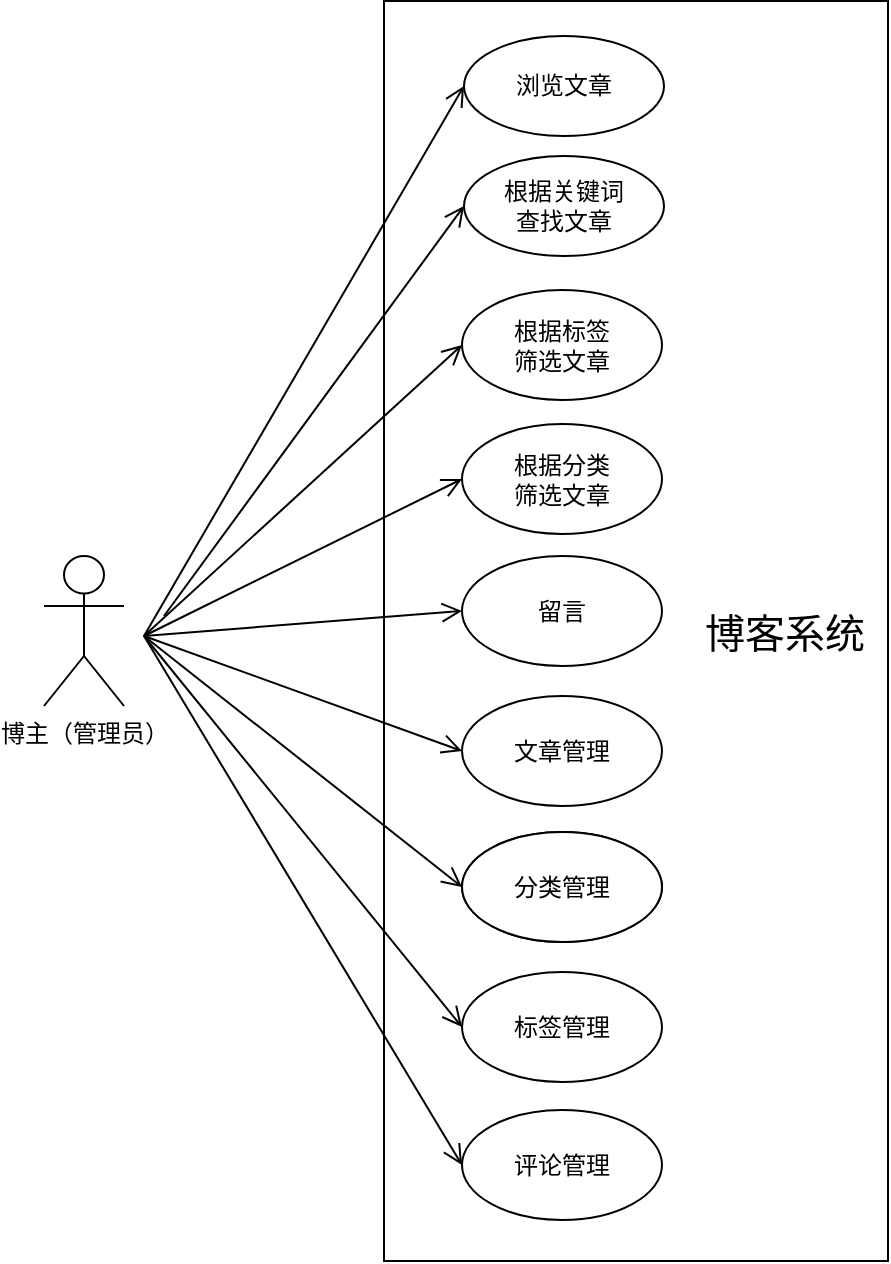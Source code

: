 <mxfile version="18.0.8" type="github">
  <diagram id="MJiEWdaM9q69lFCVjVce" name="第 1 页">
    <mxGraphModel dx="1422" dy="761" grid="1" gridSize="10" guides="1" tooltips="1" connect="1" arrows="1" fold="1" page="1" pageScale="1" pageWidth="827" pageHeight="1169" math="0" shadow="0">
      <root>
        <mxCell id="0" />
        <mxCell id="1" parent="0" />
        <mxCell id="-FMngl89LTpoJyh2Ao9U-2" value="浏览文章" style="ellipse;whiteSpace=wrap;html=1;" vertex="1" parent="1">
          <mxGeometry x="360" y="90" width="100" height="50" as="geometry" />
        </mxCell>
        <mxCell id="-FMngl89LTpoJyh2Ao9U-3" value="根据关键词&lt;br&gt;查找文章" style="ellipse;whiteSpace=wrap;html=1;" vertex="1" parent="1">
          <mxGeometry x="360" y="170" width="100" height="50" as="geometry" />
        </mxCell>
        <mxCell id="-FMngl89LTpoJyh2Ao9U-4" value="根据分类&lt;br&gt;筛选文章&lt;span style=&quot;color: rgba(0, 0, 0, 0); font-family: monospace; font-size: 0px; text-align: start;&quot;&gt;%3CmxGraphModel%3E%3Croot%3E%3CmxCell%20id%3D%220%22%2F%3E%3CmxCell%20id%3D%221%22%20parent%3D%220%22%2F%3E%3CmxCell%20id%3D%222%22%20value%3D%22%E6%B5%8F%E8%A7%88%E6%96%87%E7%AB%A0%22%20style%3D%22ellipse%3BwhiteSpace%3Dwrap%3Bhtml%3D1%3B%22%20vertex%3D%221%22%20parent%3D%221%22%3E%3CmxGeometry%20x%3D%22360%22%20y%3D%22410%22%20width%3D%2290%22%20height%3D%2240%22%20as%3D%22geometry%22%2F%3E%3C%2FmxCell%3E%3C%2Froot%3E%3C%2FmxGraphModel%3E&lt;/span&gt;&lt;span style=&quot;color: rgba(0, 0, 0, 0); font-family: monospace; font-size: 0px; text-align: start;&quot;&gt;%3CmxGraphModel%3E%3Croot%3E%3CmxCell%20id%3D%220%22%2F%3E%3CmxCell%20id%3D%221%22%20parent%3D%220%22%2F%3E%3CmxCell%20id%3D%222%22%20value%3D%22%E6%B5%8F%E8%A7%88%E6%96%87%E7%AB%A0%22%20style%3D%22ellipse%3BwhiteSpace%3Dwrap%3Bhtml%3D1%3B%22%20vertex%3D%221%22%20parent%3D%221%22%3E%3CmxGeometry%20x%3D%22360%22%20y%3D%22410%22%20width%3D%2290%22%20height%3D%2240%22%20as%3D%22geometry%22%2F%3E%3C%2FmxCell%3E%3C%2Froot%3E%3C%2FmxGraphModel%3E&lt;/span&gt;" style="ellipse;whiteSpace=wrap;html=1;" vertex="1" parent="1">
          <mxGeometry x="360" y="340" width="100" height="55" as="geometry" />
        </mxCell>
        <mxCell id="-FMngl89LTpoJyh2Ao9U-5" value="根据标签&lt;br&gt;筛选文章&lt;span style=&quot;color: rgba(0, 0, 0, 0); font-family: monospace; font-size: 0px; text-align: start;&quot;&gt;%3CmxGraphModel%3E%3Croot%3E%3CmxCell%20id%3D%220%22%2F%3E%3CmxCell%20id%3D%221%22%20parent%3D%220%22%2F%3E%3CmxCell%20id%3D%222%22%20value%3D%22%E6%B5%8F%E8%A7%88%E6%96%87%E7%AB%A0%22%20style%3D%22ellipse%3BwhiteSpace%3Dwrap%3Bhtml%3D1%3B%22%20vertex%3D%221%22%20parent%3D%221%22%3E%3CmxGeometry%20x%3D%22360%22%20y%3D%22410%22%20width%3D%2290%22%20height%3D%2240%22%20as%3D%22geometry%22%2F%3E%3C%2FmxCell%3E%3C%2Froot%3E%3C%2FmxGraphModel%3E&lt;/span&gt;&lt;span style=&quot;color: rgba(0, 0, 0, 0); font-family: monospace; font-size: 0px; text-align: start;&quot;&gt;%3CmxGraphModel%3E%3Croot%3E%3CmxCell%20id%3D%220%22%2F%3E%3CmxCell%20id%3D%221%22%20parent%3D%220%22%2F%3E%3CmxCell%20id%3D%222%22%20value%3D%22%E6%B5%8F%E8%A7%88%E6%96%87%E7%AB%A0%22%20style%3D%22ellipse%3BwhiteSpace%3Dwrap%3Bhtml%3D1%3B%22%20vertex%3D%221%22%20parent%3D%221%22%3E%3CmxGeometry%20x%3D%22360%22%20y%3D%22410%22%20width%3D%2290%22%20height%3D%2240%22%20as%3D%22geometry%22%2F%3E%3C%2FmxCell%3E%3C%2Froot%3E%3C%2FmxGraphModel%3E&lt;/span&gt;" style="ellipse;whiteSpace=wrap;html=1;" vertex="1" parent="1">
          <mxGeometry x="360" y="251" width="100" height="55" as="geometry" />
        </mxCell>
        <mxCell id="-FMngl89LTpoJyh2Ao9U-6" value="留言" style="ellipse;whiteSpace=wrap;html=1;" vertex="1" parent="1">
          <mxGeometry x="360" y="428" width="100" height="55" as="geometry" />
        </mxCell>
        <mxCell id="-FMngl89LTpoJyh2Ao9U-7" value="&lt;span style=&quot;font-weight: normal;&quot;&gt;&lt;font style=&quot;font-size: 20px;&quot;&gt;博客系统&lt;/font&gt;&lt;/span&gt;" style="text;strokeColor=none;fillColor=none;html=1;fontSize=24;fontStyle=1;verticalAlign=middle;align=center;" vertex="1" parent="1">
          <mxGeometry x="470" y="255" width="100" height="40" as="geometry" />
        </mxCell>
        <object label="博主（管理员）" id="-FMngl89LTpoJyh2Ao9U-13">
          <mxCell style="shape=umlActor;verticalLabelPosition=bottom;verticalAlign=top;html=1;" vertex="1" parent="1">
            <mxGeometry x="150" y="350" width="40" height="75" as="geometry" />
          </mxCell>
        </object>
        <mxCell id="-FMngl89LTpoJyh2Ao9U-14" value="" style="html=1;" vertex="1" parent="1">
          <mxGeometry x="320" y="72.5" width="252" height="630" as="geometry" />
        </mxCell>
        <mxCell id="-FMngl89LTpoJyh2Ao9U-15" value="浏览文章" style="ellipse;whiteSpace=wrap;html=1;" vertex="1" parent="1">
          <mxGeometry x="360" y="90" width="100" height="50" as="geometry" />
        </mxCell>
        <mxCell id="-FMngl89LTpoJyh2Ao9U-16" value="根据关键词&lt;br&gt;查找文章" style="ellipse;whiteSpace=wrap;html=1;" vertex="1" parent="1">
          <mxGeometry x="360" y="150" width="100" height="50" as="geometry" />
        </mxCell>
        <mxCell id="-FMngl89LTpoJyh2Ao9U-17" value="根据分类&lt;br&gt;筛选文章&lt;span style=&quot;color: rgba(0, 0, 0, 0); font-family: monospace; font-size: 0px; text-align: start;&quot;&gt;%3CmxGraphModel%3E%3Croot%3E%3CmxCell%20id%3D%220%22%2F%3E%3CmxCell%20id%3D%221%22%20parent%3D%220%22%2F%3E%3CmxCell%20id%3D%222%22%20value%3D%22%E6%B5%8F%E8%A7%88%E6%96%87%E7%AB%A0%22%20style%3D%22ellipse%3BwhiteSpace%3Dwrap%3Bhtml%3D1%3B%22%20vertex%3D%221%22%20parent%3D%221%22%3E%3CmxGeometry%20x%3D%22360%22%20y%3D%22410%22%20width%3D%2290%22%20height%3D%2240%22%20as%3D%22geometry%22%2F%3E%3C%2FmxCell%3E%3C%2Froot%3E%3C%2FmxGraphModel%3E&lt;/span&gt;&lt;span style=&quot;color: rgba(0, 0, 0, 0); font-family: monospace; font-size: 0px; text-align: start;&quot;&gt;%3CmxGraphModel%3E%3Croot%3E%3CmxCell%20id%3D%220%22%2F%3E%3CmxCell%20id%3D%221%22%20parent%3D%220%22%2F%3E%3CmxCell%20id%3D%222%22%20value%3D%22%E6%B5%8F%E8%A7%88%E6%96%87%E7%AB%A0%22%20style%3D%22ellipse%3BwhiteSpace%3Dwrap%3Bhtml%3D1%3B%22%20vertex%3D%221%22%20parent%3D%221%22%3E%3CmxGeometry%20x%3D%22360%22%20y%3D%22410%22%20width%3D%2290%22%20height%3D%2240%22%20as%3D%22geometry%22%2F%3E%3C%2FmxCell%3E%3C%2Froot%3E%3C%2FmxGraphModel%3E&lt;/span&gt;" style="ellipse;whiteSpace=wrap;html=1;" vertex="1" parent="1">
          <mxGeometry x="359" y="284" width="100" height="55" as="geometry" />
        </mxCell>
        <mxCell id="-FMngl89LTpoJyh2Ao9U-18" value="根据标签&lt;br&gt;筛选文章&lt;span style=&quot;color: rgba(0, 0, 0, 0); font-family: monospace; font-size: 0px; text-align: start;&quot;&gt;%3CmxGraphModel%3E%3Croot%3E%3CmxCell%20id%3D%220%22%2F%3E%3CmxCell%20id%3D%221%22%20parent%3D%220%22%2F%3E%3CmxCell%20id%3D%222%22%20value%3D%22%E6%B5%8F%E8%A7%88%E6%96%87%E7%AB%A0%22%20style%3D%22ellipse%3BwhiteSpace%3Dwrap%3Bhtml%3D1%3B%22%20vertex%3D%221%22%20parent%3D%221%22%3E%3CmxGeometry%20x%3D%22360%22%20y%3D%22410%22%20width%3D%2290%22%20height%3D%2240%22%20as%3D%22geometry%22%2F%3E%3C%2FmxCell%3E%3C%2Froot%3E%3C%2FmxGraphModel%3E&lt;/span&gt;&lt;span style=&quot;color: rgba(0, 0, 0, 0); font-family: monospace; font-size: 0px; text-align: start;&quot;&gt;%3CmxGraphModel%3E%3Croot%3E%3CmxCell%20id%3D%220%22%2F%3E%3CmxCell%20id%3D%221%22%20parent%3D%220%22%2F%3E%3CmxCell%20id%3D%222%22%20value%3D%22%E6%B5%8F%E8%A7%88%E6%96%87%E7%AB%A0%22%20style%3D%22ellipse%3BwhiteSpace%3Dwrap%3Bhtml%3D1%3B%22%20vertex%3D%221%22%20parent%3D%221%22%3E%3CmxGeometry%20x%3D%22360%22%20y%3D%22410%22%20width%3D%2290%22%20height%3D%2240%22%20as%3D%22geometry%22%2F%3E%3C%2FmxCell%3E%3C%2Froot%3E%3C%2FmxGraphModel%3E&lt;/span&gt;" style="ellipse;whiteSpace=wrap;html=1;" vertex="1" parent="1">
          <mxGeometry x="359" y="217" width="100" height="55" as="geometry" />
        </mxCell>
        <mxCell id="-FMngl89LTpoJyh2Ao9U-19" value="留言" style="ellipse;whiteSpace=wrap;html=1;" vertex="1" parent="1">
          <mxGeometry x="359" y="350" width="100" height="55" as="geometry" />
        </mxCell>
        <mxCell id="-FMngl89LTpoJyh2Ao9U-20" value="&lt;span style=&quot;font-weight: normal;&quot;&gt;&lt;font style=&quot;font-size: 20px;&quot;&gt;博客系统&lt;/font&gt;&lt;/span&gt;" style="text;strokeColor=none;fillColor=none;html=1;fontSize=24;fontStyle=1;verticalAlign=middle;align=center;" vertex="1" parent="1">
          <mxGeometry x="470" y="367.5" width="100" height="40" as="geometry" />
        </mxCell>
        <mxCell id="-FMngl89LTpoJyh2Ao9U-21" value="" style="endArrow=open;startArrow=none;endFill=0;startFill=0;endSize=8;html=1;verticalAlign=bottom;labelBackgroundColor=none;strokeWidth=1;rounded=0;entryX=0;entryY=0.5;entryDx=0;entryDy=0;" edge="1" parent="1" target="-FMngl89LTpoJyh2Ao9U-15">
          <mxGeometry width="160" relative="1" as="geometry">
            <mxPoint x="200" y="390" as="sourcePoint" />
            <mxPoint x="350" y="220" as="targetPoint" />
          </mxGeometry>
        </mxCell>
        <mxCell id="-FMngl89LTpoJyh2Ao9U-22" value="" style="endArrow=open;startArrow=none;endFill=0;startFill=0;endSize=8;html=1;verticalAlign=bottom;labelBackgroundColor=none;strokeWidth=1;rounded=0;entryX=0;entryY=0.5;entryDx=0;entryDy=0;" edge="1" parent="1" target="-FMngl89LTpoJyh2Ao9U-16">
          <mxGeometry width="160" relative="1" as="geometry">
            <mxPoint x="210" y="380" as="sourcePoint" />
            <mxPoint x="370" y="125" as="targetPoint" />
          </mxGeometry>
        </mxCell>
        <mxCell id="-FMngl89LTpoJyh2Ao9U-23" value="" style="endArrow=open;startArrow=none;endFill=0;startFill=0;endSize=8;html=1;verticalAlign=bottom;labelBackgroundColor=none;strokeWidth=1;rounded=0;entryX=0;entryY=0.5;entryDx=0;entryDy=0;" edge="1" parent="1" target="-FMngl89LTpoJyh2Ao9U-18">
          <mxGeometry width="160" relative="1" as="geometry">
            <mxPoint x="200" y="390" as="sourcePoint" />
            <mxPoint x="370" y="205" as="targetPoint" />
          </mxGeometry>
        </mxCell>
        <mxCell id="-FMngl89LTpoJyh2Ao9U-24" value="" style="endArrow=open;startArrow=none;endFill=0;startFill=0;endSize=8;html=1;verticalAlign=bottom;labelBackgroundColor=none;strokeWidth=1;rounded=0;fontSize=20;entryX=0;entryY=0.5;entryDx=0;entryDy=0;" edge="1" parent="1" target="-FMngl89LTpoJyh2Ao9U-17">
          <mxGeometry width="160" relative="1" as="geometry">
            <mxPoint x="200" y="390" as="sourcePoint" />
            <mxPoint x="270" y="320" as="targetPoint" />
          </mxGeometry>
        </mxCell>
        <mxCell id="-FMngl89LTpoJyh2Ao9U-25" value="" style="endArrow=open;startArrow=none;endFill=0;startFill=0;endSize=8;html=1;verticalAlign=bottom;labelBackgroundColor=none;strokeWidth=1;rounded=0;fontSize=20;entryX=0;entryY=0.5;entryDx=0;entryDy=0;" edge="1" parent="1" target="-FMngl89LTpoJyh2Ao9U-19">
          <mxGeometry width="160" relative="1" as="geometry">
            <mxPoint x="200" y="390" as="sourcePoint" />
            <mxPoint x="370" y="377" as="targetPoint" />
          </mxGeometry>
        </mxCell>
        <mxCell id="-FMngl89LTpoJyh2Ao9U-30" value="文章管理" style="ellipse;whiteSpace=wrap;html=1;" vertex="1" parent="1">
          <mxGeometry x="359" y="420" width="100" height="55" as="geometry" />
        </mxCell>
        <mxCell id="-FMngl89LTpoJyh2Ao9U-31" value="" style="endArrow=open;startArrow=none;endFill=0;startFill=0;endSize=8;html=1;verticalAlign=bottom;labelBackgroundColor=none;strokeWidth=1;rounded=0;fontSize=20;entryX=0;entryY=0.5;entryDx=0;entryDy=0;" edge="1" parent="1" target="-FMngl89LTpoJyh2Ao9U-30">
          <mxGeometry width="160" relative="1" as="geometry">
            <mxPoint x="200" y="390" as="sourcePoint" />
            <mxPoint x="349" y="428" as="targetPoint" />
          </mxGeometry>
        </mxCell>
        <mxCell id="-FMngl89LTpoJyh2Ao9U-32" value="分类管理" style="ellipse;whiteSpace=wrap;html=1;" vertex="1" parent="1">
          <mxGeometry x="359" y="488" width="100" height="55" as="geometry" />
        </mxCell>
        <mxCell id="-FMngl89LTpoJyh2Ao9U-33" value="" style="endArrow=open;startArrow=none;endFill=0;startFill=0;endSize=8;html=1;verticalAlign=bottom;labelBackgroundColor=none;strokeWidth=1;rounded=0;fontSize=20;entryX=0;entryY=0.5;entryDx=0;entryDy=0;" edge="1" parent="1" target="-FMngl89LTpoJyh2Ao9U-32">
          <mxGeometry width="160" relative="1" as="geometry">
            <mxPoint x="200" y="390" as="sourcePoint" />
            <mxPoint x="349" y="496" as="targetPoint" />
          </mxGeometry>
        </mxCell>
        <mxCell id="-FMngl89LTpoJyh2Ao9U-34" value="分类管理" style="ellipse;whiteSpace=wrap;html=1;" vertex="1" parent="1">
          <mxGeometry x="359" y="488" width="100" height="55" as="geometry" />
        </mxCell>
        <mxCell id="-FMngl89LTpoJyh2Ao9U-37" value="" style="endArrow=open;startArrow=none;endFill=0;startFill=0;endSize=8;html=1;verticalAlign=bottom;labelBackgroundColor=none;strokeWidth=1;rounded=0;fontSize=20;entryX=0;entryY=0.5;entryDx=0;entryDy=0;" edge="1" parent="1">
          <mxGeometry width="160" relative="1" as="geometry">
            <mxPoint x="200" y="390" as="sourcePoint" />
            <mxPoint x="359" y="585.5" as="targetPoint" />
          </mxGeometry>
        </mxCell>
        <mxCell id="-FMngl89LTpoJyh2Ao9U-38" value="标签管理" style="ellipse;whiteSpace=wrap;html=1;" vertex="1" parent="1">
          <mxGeometry x="359" y="558" width="100" height="55" as="geometry" />
        </mxCell>
        <mxCell id="-FMngl89LTpoJyh2Ao9U-39" value="" style="endArrow=open;startArrow=none;endFill=0;startFill=0;endSize=8;html=1;verticalAlign=bottom;labelBackgroundColor=none;strokeWidth=1;rounded=0;fontSize=20;entryX=0;entryY=0.5;entryDx=0;entryDy=0;" edge="1" parent="1">
          <mxGeometry width="160" relative="1" as="geometry">
            <mxPoint x="200" y="390" as="sourcePoint" />
            <mxPoint x="359" y="654.5" as="targetPoint" />
          </mxGeometry>
        </mxCell>
        <mxCell id="-FMngl89LTpoJyh2Ao9U-40" value="评论管理" style="ellipse;whiteSpace=wrap;html=1;" vertex="1" parent="1">
          <mxGeometry x="359" y="627" width="100" height="55" as="geometry" />
        </mxCell>
      </root>
    </mxGraphModel>
  </diagram>
</mxfile>
